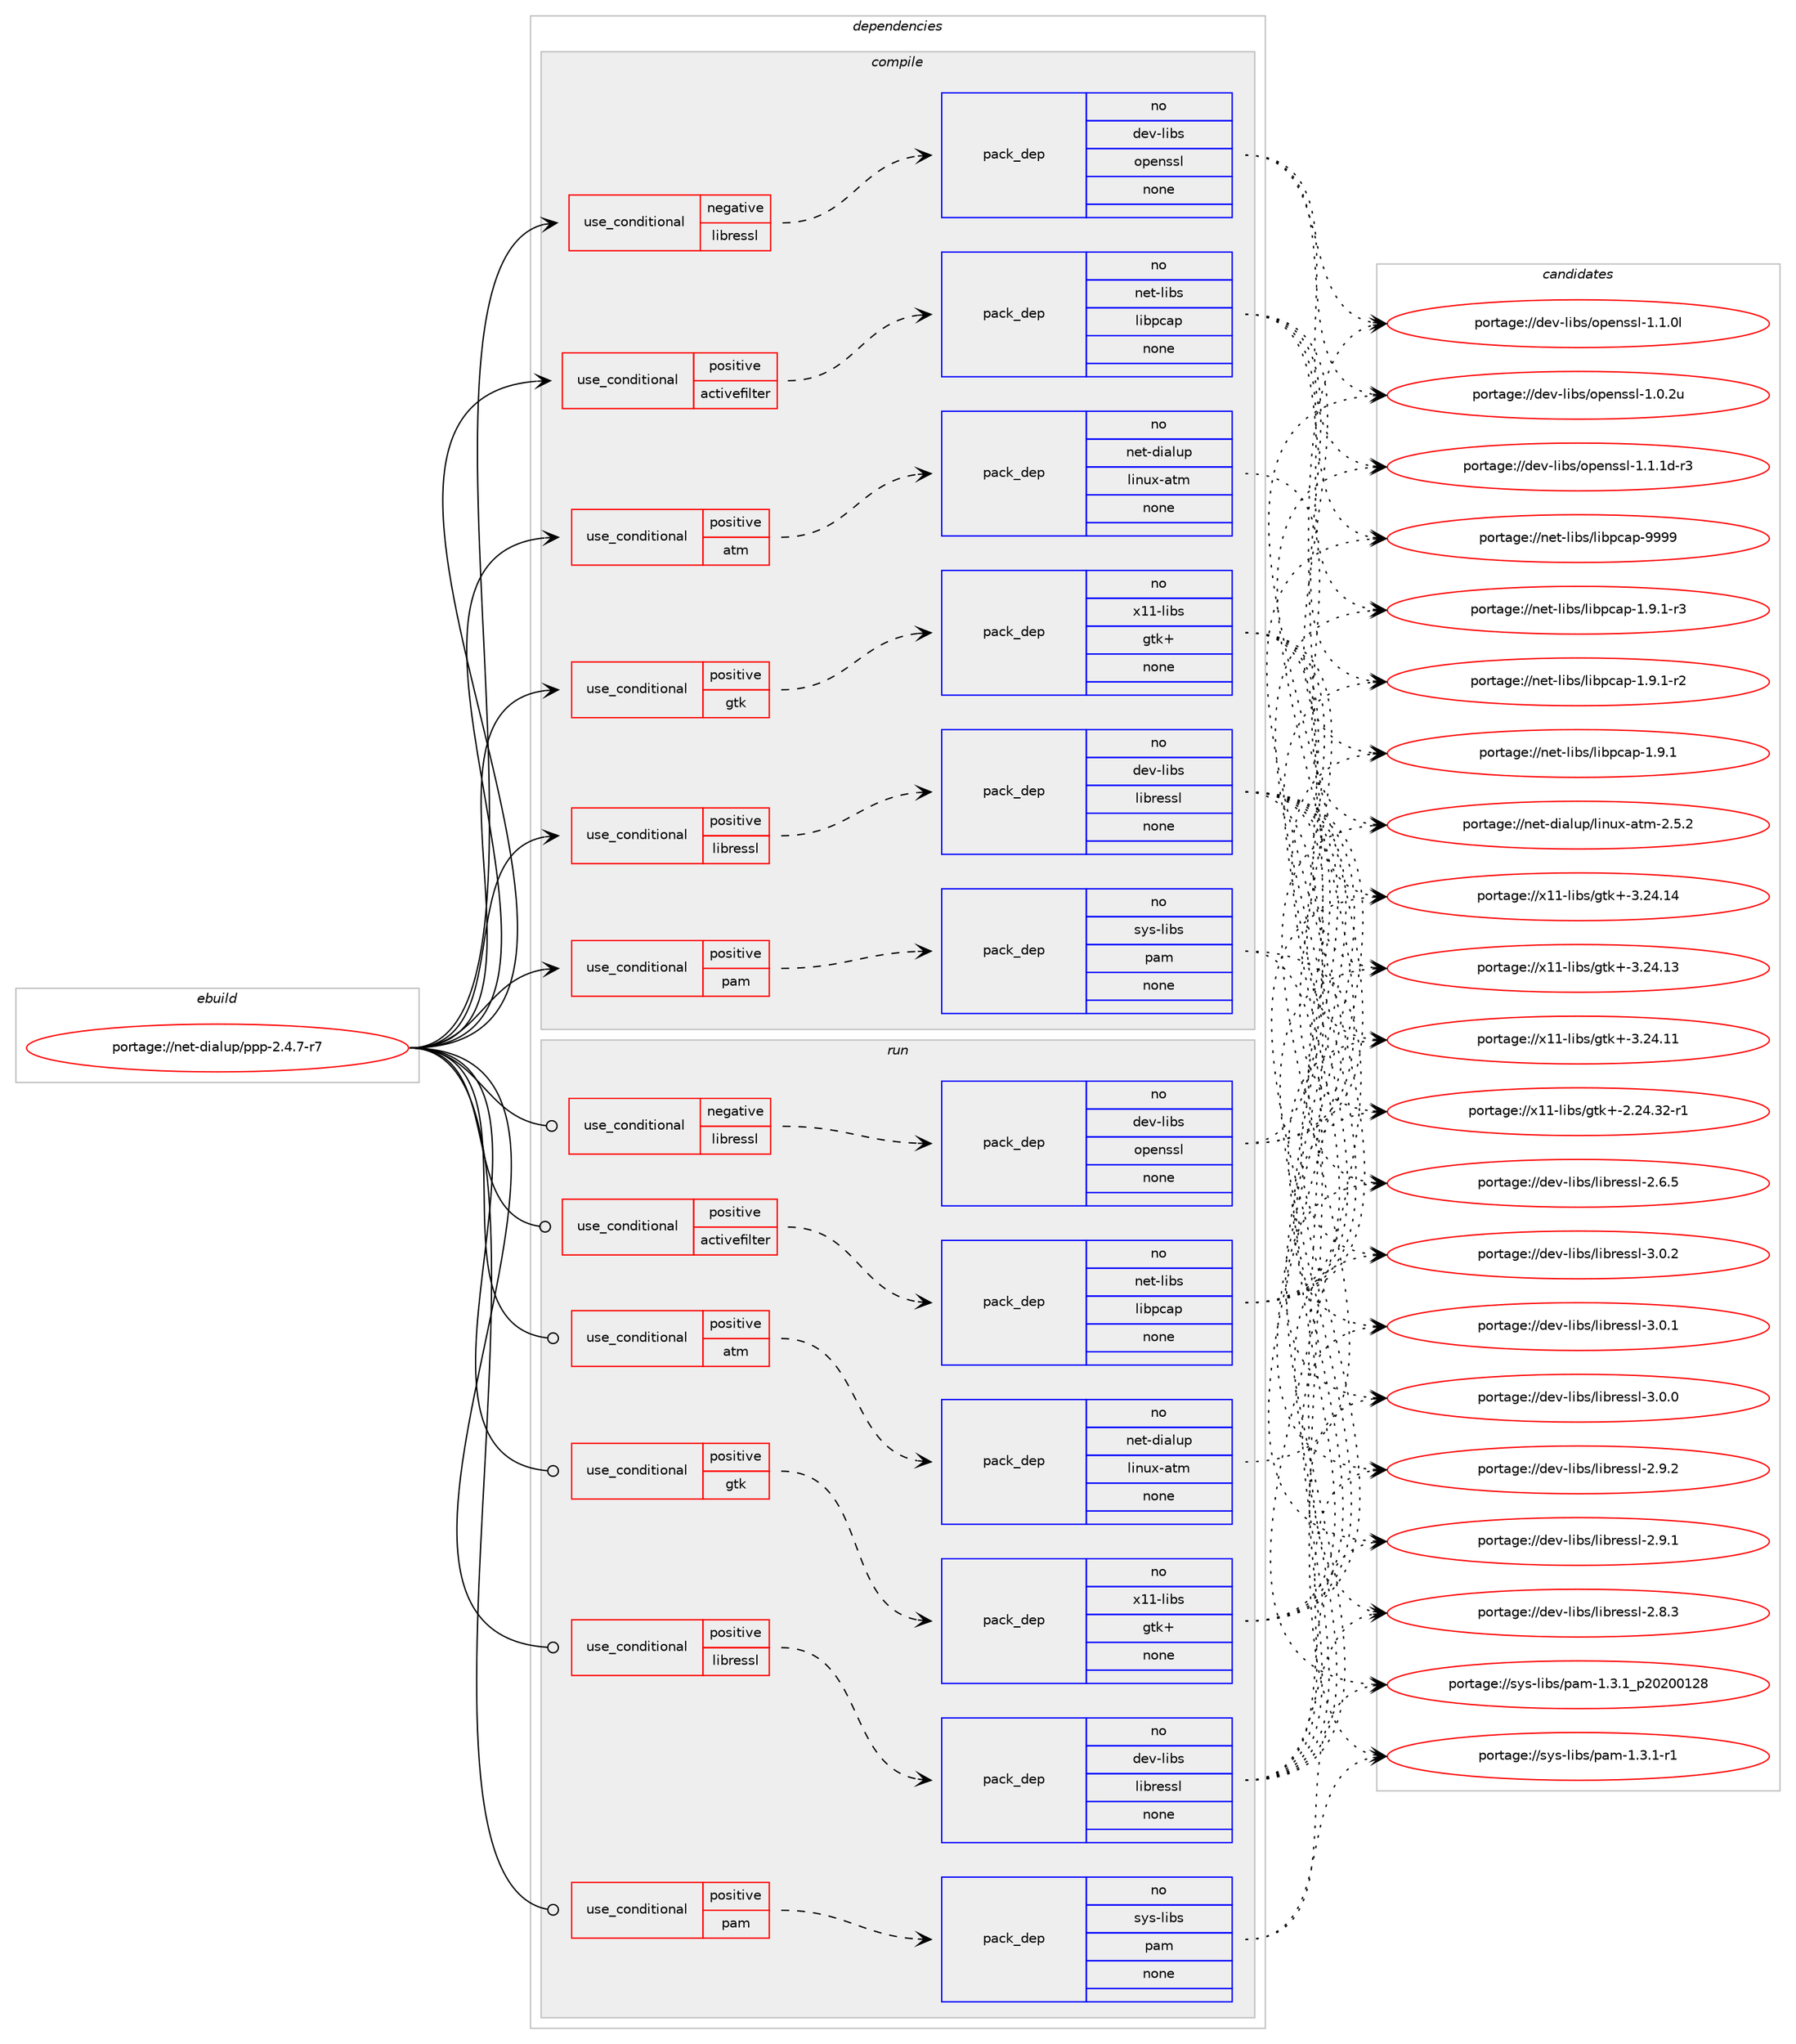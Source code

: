 digraph prolog {

# *************
# Graph options
# *************

newrank=true;
concentrate=true;
compound=true;
graph [rankdir=LR,fontname=Helvetica,fontsize=10,ranksep=1.5];#, ranksep=2.5, nodesep=0.2];
edge  [arrowhead=vee];
node  [fontname=Helvetica,fontsize=10];

# **********
# The ebuild
# **********

subgraph cluster_leftcol {
color=gray;
rank=same;
label=<<i>ebuild</i>>;
id [label="portage://net-dialup/ppp-2.4.7-r7", color=red, width=4, href="../net-dialup/ppp-2.4.7-r7.svg"];
}

# ****************
# The dependencies
# ****************

subgraph cluster_midcol {
color=gray;
label=<<i>dependencies</i>>;
subgraph cluster_compile {
fillcolor="#eeeeee";
style=filled;
label=<<i>compile</i>>;
subgraph cond30125 {
dependency136849 [label=<<TABLE BORDER="0" CELLBORDER="1" CELLSPACING="0" CELLPADDING="4"><TR><TD ROWSPAN="3" CELLPADDING="10">use_conditional</TD></TR><TR><TD>negative</TD></TR><TR><TD>libressl</TD></TR></TABLE>>, shape=none, color=red];
subgraph pack104405 {
dependency136850 [label=<<TABLE BORDER="0" CELLBORDER="1" CELLSPACING="0" CELLPADDING="4" WIDTH="220"><TR><TD ROWSPAN="6" CELLPADDING="30">pack_dep</TD></TR><TR><TD WIDTH="110">no</TD></TR><TR><TD>dev-libs</TD></TR><TR><TD>openssl</TD></TR><TR><TD>none</TD></TR><TR><TD></TD></TR></TABLE>>, shape=none, color=blue];
}
dependency136849:e -> dependency136850:w [weight=20,style="dashed",arrowhead="vee"];
}
id:e -> dependency136849:w [weight=20,style="solid",arrowhead="vee"];
subgraph cond30126 {
dependency136851 [label=<<TABLE BORDER="0" CELLBORDER="1" CELLSPACING="0" CELLPADDING="4"><TR><TD ROWSPAN="3" CELLPADDING="10">use_conditional</TD></TR><TR><TD>positive</TD></TR><TR><TD>activefilter</TD></TR></TABLE>>, shape=none, color=red];
subgraph pack104406 {
dependency136852 [label=<<TABLE BORDER="0" CELLBORDER="1" CELLSPACING="0" CELLPADDING="4" WIDTH="220"><TR><TD ROWSPAN="6" CELLPADDING="30">pack_dep</TD></TR><TR><TD WIDTH="110">no</TD></TR><TR><TD>net-libs</TD></TR><TR><TD>libpcap</TD></TR><TR><TD>none</TD></TR><TR><TD></TD></TR></TABLE>>, shape=none, color=blue];
}
dependency136851:e -> dependency136852:w [weight=20,style="dashed",arrowhead="vee"];
}
id:e -> dependency136851:w [weight=20,style="solid",arrowhead="vee"];
subgraph cond30127 {
dependency136853 [label=<<TABLE BORDER="0" CELLBORDER="1" CELLSPACING="0" CELLPADDING="4"><TR><TD ROWSPAN="3" CELLPADDING="10">use_conditional</TD></TR><TR><TD>positive</TD></TR><TR><TD>atm</TD></TR></TABLE>>, shape=none, color=red];
subgraph pack104407 {
dependency136854 [label=<<TABLE BORDER="0" CELLBORDER="1" CELLSPACING="0" CELLPADDING="4" WIDTH="220"><TR><TD ROWSPAN="6" CELLPADDING="30">pack_dep</TD></TR><TR><TD WIDTH="110">no</TD></TR><TR><TD>net-dialup</TD></TR><TR><TD>linux-atm</TD></TR><TR><TD>none</TD></TR><TR><TD></TD></TR></TABLE>>, shape=none, color=blue];
}
dependency136853:e -> dependency136854:w [weight=20,style="dashed",arrowhead="vee"];
}
id:e -> dependency136853:w [weight=20,style="solid",arrowhead="vee"];
subgraph cond30128 {
dependency136855 [label=<<TABLE BORDER="0" CELLBORDER="1" CELLSPACING="0" CELLPADDING="4"><TR><TD ROWSPAN="3" CELLPADDING="10">use_conditional</TD></TR><TR><TD>positive</TD></TR><TR><TD>gtk</TD></TR></TABLE>>, shape=none, color=red];
subgraph pack104408 {
dependency136856 [label=<<TABLE BORDER="0" CELLBORDER="1" CELLSPACING="0" CELLPADDING="4" WIDTH="220"><TR><TD ROWSPAN="6" CELLPADDING="30">pack_dep</TD></TR><TR><TD WIDTH="110">no</TD></TR><TR><TD>x11-libs</TD></TR><TR><TD>gtk+</TD></TR><TR><TD>none</TD></TR><TR><TD></TD></TR></TABLE>>, shape=none, color=blue];
}
dependency136855:e -> dependency136856:w [weight=20,style="dashed",arrowhead="vee"];
}
id:e -> dependency136855:w [weight=20,style="solid",arrowhead="vee"];
subgraph cond30129 {
dependency136857 [label=<<TABLE BORDER="0" CELLBORDER="1" CELLSPACING="0" CELLPADDING="4"><TR><TD ROWSPAN="3" CELLPADDING="10">use_conditional</TD></TR><TR><TD>positive</TD></TR><TR><TD>libressl</TD></TR></TABLE>>, shape=none, color=red];
subgraph pack104409 {
dependency136858 [label=<<TABLE BORDER="0" CELLBORDER="1" CELLSPACING="0" CELLPADDING="4" WIDTH="220"><TR><TD ROWSPAN="6" CELLPADDING="30">pack_dep</TD></TR><TR><TD WIDTH="110">no</TD></TR><TR><TD>dev-libs</TD></TR><TR><TD>libressl</TD></TR><TR><TD>none</TD></TR><TR><TD></TD></TR></TABLE>>, shape=none, color=blue];
}
dependency136857:e -> dependency136858:w [weight=20,style="dashed",arrowhead="vee"];
}
id:e -> dependency136857:w [weight=20,style="solid",arrowhead="vee"];
subgraph cond30130 {
dependency136859 [label=<<TABLE BORDER="0" CELLBORDER="1" CELLSPACING="0" CELLPADDING="4"><TR><TD ROWSPAN="3" CELLPADDING="10">use_conditional</TD></TR><TR><TD>positive</TD></TR><TR><TD>pam</TD></TR></TABLE>>, shape=none, color=red];
subgraph pack104410 {
dependency136860 [label=<<TABLE BORDER="0" CELLBORDER="1" CELLSPACING="0" CELLPADDING="4" WIDTH="220"><TR><TD ROWSPAN="6" CELLPADDING="30">pack_dep</TD></TR><TR><TD WIDTH="110">no</TD></TR><TR><TD>sys-libs</TD></TR><TR><TD>pam</TD></TR><TR><TD>none</TD></TR><TR><TD></TD></TR></TABLE>>, shape=none, color=blue];
}
dependency136859:e -> dependency136860:w [weight=20,style="dashed",arrowhead="vee"];
}
id:e -> dependency136859:w [weight=20,style="solid",arrowhead="vee"];
}
subgraph cluster_compileandrun {
fillcolor="#eeeeee";
style=filled;
label=<<i>compile and run</i>>;
}
subgraph cluster_run {
fillcolor="#eeeeee";
style=filled;
label=<<i>run</i>>;
subgraph cond30131 {
dependency136861 [label=<<TABLE BORDER="0" CELLBORDER="1" CELLSPACING="0" CELLPADDING="4"><TR><TD ROWSPAN="3" CELLPADDING="10">use_conditional</TD></TR><TR><TD>negative</TD></TR><TR><TD>libressl</TD></TR></TABLE>>, shape=none, color=red];
subgraph pack104411 {
dependency136862 [label=<<TABLE BORDER="0" CELLBORDER="1" CELLSPACING="0" CELLPADDING="4" WIDTH="220"><TR><TD ROWSPAN="6" CELLPADDING="30">pack_dep</TD></TR><TR><TD WIDTH="110">no</TD></TR><TR><TD>dev-libs</TD></TR><TR><TD>openssl</TD></TR><TR><TD>none</TD></TR><TR><TD></TD></TR></TABLE>>, shape=none, color=blue];
}
dependency136861:e -> dependency136862:w [weight=20,style="dashed",arrowhead="vee"];
}
id:e -> dependency136861:w [weight=20,style="solid",arrowhead="odot"];
subgraph cond30132 {
dependency136863 [label=<<TABLE BORDER="0" CELLBORDER="1" CELLSPACING="0" CELLPADDING="4"><TR><TD ROWSPAN="3" CELLPADDING="10">use_conditional</TD></TR><TR><TD>positive</TD></TR><TR><TD>activefilter</TD></TR></TABLE>>, shape=none, color=red];
subgraph pack104412 {
dependency136864 [label=<<TABLE BORDER="0" CELLBORDER="1" CELLSPACING="0" CELLPADDING="4" WIDTH="220"><TR><TD ROWSPAN="6" CELLPADDING="30">pack_dep</TD></TR><TR><TD WIDTH="110">no</TD></TR><TR><TD>net-libs</TD></TR><TR><TD>libpcap</TD></TR><TR><TD>none</TD></TR><TR><TD></TD></TR></TABLE>>, shape=none, color=blue];
}
dependency136863:e -> dependency136864:w [weight=20,style="dashed",arrowhead="vee"];
}
id:e -> dependency136863:w [weight=20,style="solid",arrowhead="odot"];
subgraph cond30133 {
dependency136865 [label=<<TABLE BORDER="0" CELLBORDER="1" CELLSPACING="0" CELLPADDING="4"><TR><TD ROWSPAN="3" CELLPADDING="10">use_conditional</TD></TR><TR><TD>positive</TD></TR><TR><TD>atm</TD></TR></TABLE>>, shape=none, color=red];
subgraph pack104413 {
dependency136866 [label=<<TABLE BORDER="0" CELLBORDER="1" CELLSPACING="0" CELLPADDING="4" WIDTH="220"><TR><TD ROWSPAN="6" CELLPADDING="30">pack_dep</TD></TR><TR><TD WIDTH="110">no</TD></TR><TR><TD>net-dialup</TD></TR><TR><TD>linux-atm</TD></TR><TR><TD>none</TD></TR><TR><TD></TD></TR></TABLE>>, shape=none, color=blue];
}
dependency136865:e -> dependency136866:w [weight=20,style="dashed",arrowhead="vee"];
}
id:e -> dependency136865:w [weight=20,style="solid",arrowhead="odot"];
subgraph cond30134 {
dependency136867 [label=<<TABLE BORDER="0" CELLBORDER="1" CELLSPACING="0" CELLPADDING="4"><TR><TD ROWSPAN="3" CELLPADDING="10">use_conditional</TD></TR><TR><TD>positive</TD></TR><TR><TD>gtk</TD></TR></TABLE>>, shape=none, color=red];
subgraph pack104414 {
dependency136868 [label=<<TABLE BORDER="0" CELLBORDER="1" CELLSPACING="0" CELLPADDING="4" WIDTH="220"><TR><TD ROWSPAN="6" CELLPADDING="30">pack_dep</TD></TR><TR><TD WIDTH="110">no</TD></TR><TR><TD>x11-libs</TD></TR><TR><TD>gtk+</TD></TR><TR><TD>none</TD></TR><TR><TD></TD></TR></TABLE>>, shape=none, color=blue];
}
dependency136867:e -> dependency136868:w [weight=20,style="dashed",arrowhead="vee"];
}
id:e -> dependency136867:w [weight=20,style="solid",arrowhead="odot"];
subgraph cond30135 {
dependency136869 [label=<<TABLE BORDER="0" CELLBORDER="1" CELLSPACING="0" CELLPADDING="4"><TR><TD ROWSPAN="3" CELLPADDING="10">use_conditional</TD></TR><TR><TD>positive</TD></TR><TR><TD>libressl</TD></TR></TABLE>>, shape=none, color=red];
subgraph pack104415 {
dependency136870 [label=<<TABLE BORDER="0" CELLBORDER="1" CELLSPACING="0" CELLPADDING="4" WIDTH="220"><TR><TD ROWSPAN="6" CELLPADDING="30">pack_dep</TD></TR><TR><TD WIDTH="110">no</TD></TR><TR><TD>dev-libs</TD></TR><TR><TD>libressl</TD></TR><TR><TD>none</TD></TR><TR><TD></TD></TR></TABLE>>, shape=none, color=blue];
}
dependency136869:e -> dependency136870:w [weight=20,style="dashed",arrowhead="vee"];
}
id:e -> dependency136869:w [weight=20,style="solid",arrowhead="odot"];
subgraph cond30136 {
dependency136871 [label=<<TABLE BORDER="0" CELLBORDER="1" CELLSPACING="0" CELLPADDING="4"><TR><TD ROWSPAN="3" CELLPADDING="10">use_conditional</TD></TR><TR><TD>positive</TD></TR><TR><TD>pam</TD></TR></TABLE>>, shape=none, color=red];
subgraph pack104416 {
dependency136872 [label=<<TABLE BORDER="0" CELLBORDER="1" CELLSPACING="0" CELLPADDING="4" WIDTH="220"><TR><TD ROWSPAN="6" CELLPADDING="30">pack_dep</TD></TR><TR><TD WIDTH="110">no</TD></TR><TR><TD>sys-libs</TD></TR><TR><TD>pam</TD></TR><TR><TD>none</TD></TR><TR><TD></TD></TR></TABLE>>, shape=none, color=blue];
}
dependency136871:e -> dependency136872:w [weight=20,style="dashed",arrowhead="vee"];
}
id:e -> dependency136871:w [weight=20,style="solid",arrowhead="odot"];
}
}

# **************
# The candidates
# **************

subgraph cluster_choices {
rank=same;
color=gray;
label=<<i>candidates</i>>;

subgraph choice104405 {
color=black;
nodesep=1;
choice1001011184510810598115471111121011101151151084549464946491004511451 [label="portage://dev-libs/openssl-1.1.1d-r3", color=red, width=4,href="../dev-libs/openssl-1.1.1d-r3.svg"];
choice100101118451081059811547111112101110115115108454946494648108 [label="portage://dev-libs/openssl-1.1.0l", color=red, width=4,href="../dev-libs/openssl-1.1.0l.svg"];
choice100101118451081059811547111112101110115115108454946484650117 [label="portage://dev-libs/openssl-1.0.2u", color=red, width=4,href="../dev-libs/openssl-1.0.2u.svg"];
dependency136850:e -> choice1001011184510810598115471111121011101151151084549464946491004511451:w [style=dotted,weight="100"];
dependency136850:e -> choice100101118451081059811547111112101110115115108454946494648108:w [style=dotted,weight="100"];
dependency136850:e -> choice100101118451081059811547111112101110115115108454946484650117:w [style=dotted,weight="100"];
}
subgraph choice104406 {
color=black;
nodesep=1;
choice1101011164510810598115471081059811299971124557575757 [label="portage://net-libs/libpcap-9999", color=red, width=4,href="../net-libs/libpcap-9999.svg"];
choice1101011164510810598115471081059811299971124549465746494511451 [label="portage://net-libs/libpcap-1.9.1-r3", color=red, width=4,href="../net-libs/libpcap-1.9.1-r3.svg"];
choice1101011164510810598115471081059811299971124549465746494511450 [label="portage://net-libs/libpcap-1.9.1-r2", color=red, width=4,href="../net-libs/libpcap-1.9.1-r2.svg"];
choice110101116451081059811547108105981129997112454946574649 [label="portage://net-libs/libpcap-1.9.1", color=red, width=4,href="../net-libs/libpcap-1.9.1.svg"];
dependency136852:e -> choice1101011164510810598115471081059811299971124557575757:w [style=dotted,weight="100"];
dependency136852:e -> choice1101011164510810598115471081059811299971124549465746494511451:w [style=dotted,weight="100"];
dependency136852:e -> choice1101011164510810598115471081059811299971124549465746494511450:w [style=dotted,weight="100"];
dependency136852:e -> choice110101116451081059811547108105981129997112454946574649:w [style=dotted,weight="100"];
}
subgraph choice104407 {
color=black;
nodesep=1;
choice1101011164510010597108117112471081051101171204597116109455046534650 [label="portage://net-dialup/linux-atm-2.5.2", color=red, width=4,href="../net-dialup/linux-atm-2.5.2.svg"];
dependency136854:e -> choice1101011164510010597108117112471081051101171204597116109455046534650:w [style=dotted,weight="100"];
}
subgraph choice104408 {
color=black;
nodesep=1;
choice1204949451081059811547103116107434551465052464952 [label="portage://x11-libs/gtk+-3.24.14", color=red, width=4,href="../x11-libs/gtk+-3.24.14.svg"];
choice1204949451081059811547103116107434551465052464951 [label="portage://x11-libs/gtk+-3.24.13", color=red, width=4,href="../x11-libs/gtk+-3.24.13.svg"];
choice1204949451081059811547103116107434551465052464949 [label="portage://x11-libs/gtk+-3.24.11", color=red, width=4,href="../x11-libs/gtk+-3.24.11.svg"];
choice12049494510810598115471031161074345504650524651504511449 [label="portage://x11-libs/gtk+-2.24.32-r1", color=red, width=4,href="../x11-libs/gtk+-2.24.32-r1.svg"];
dependency136856:e -> choice1204949451081059811547103116107434551465052464952:w [style=dotted,weight="100"];
dependency136856:e -> choice1204949451081059811547103116107434551465052464951:w [style=dotted,weight="100"];
dependency136856:e -> choice1204949451081059811547103116107434551465052464949:w [style=dotted,weight="100"];
dependency136856:e -> choice12049494510810598115471031161074345504650524651504511449:w [style=dotted,weight="100"];
}
subgraph choice104409 {
color=black;
nodesep=1;
choice10010111845108105981154710810598114101115115108455146484650 [label="portage://dev-libs/libressl-3.0.2", color=red, width=4,href="../dev-libs/libressl-3.0.2.svg"];
choice10010111845108105981154710810598114101115115108455146484649 [label="portage://dev-libs/libressl-3.0.1", color=red, width=4,href="../dev-libs/libressl-3.0.1.svg"];
choice10010111845108105981154710810598114101115115108455146484648 [label="portage://dev-libs/libressl-3.0.0", color=red, width=4,href="../dev-libs/libressl-3.0.0.svg"];
choice10010111845108105981154710810598114101115115108455046574650 [label="portage://dev-libs/libressl-2.9.2", color=red, width=4,href="../dev-libs/libressl-2.9.2.svg"];
choice10010111845108105981154710810598114101115115108455046574649 [label="portage://dev-libs/libressl-2.9.1", color=red, width=4,href="../dev-libs/libressl-2.9.1.svg"];
choice10010111845108105981154710810598114101115115108455046564651 [label="portage://dev-libs/libressl-2.8.3", color=red, width=4,href="../dev-libs/libressl-2.8.3.svg"];
choice10010111845108105981154710810598114101115115108455046544653 [label="portage://dev-libs/libressl-2.6.5", color=red, width=4,href="../dev-libs/libressl-2.6.5.svg"];
dependency136858:e -> choice10010111845108105981154710810598114101115115108455146484650:w [style=dotted,weight="100"];
dependency136858:e -> choice10010111845108105981154710810598114101115115108455146484649:w [style=dotted,weight="100"];
dependency136858:e -> choice10010111845108105981154710810598114101115115108455146484648:w [style=dotted,weight="100"];
dependency136858:e -> choice10010111845108105981154710810598114101115115108455046574650:w [style=dotted,weight="100"];
dependency136858:e -> choice10010111845108105981154710810598114101115115108455046574649:w [style=dotted,weight="100"];
dependency136858:e -> choice10010111845108105981154710810598114101115115108455046564651:w [style=dotted,weight="100"];
dependency136858:e -> choice10010111845108105981154710810598114101115115108455046544653:w [style=dotted,weight="100"];
}
subgraph choice104410 {
color=black;
nodesep=1;
choice11512111545108105981154711297109454946514649951125048504848495056 [label="portage://sys-libs/pam-1.3.1_p20200128", color=red, width=4,href="../sys-libs/pam-1.3.1_p20200128.svg"];
choice115121115451081059811547112971094549465146494511449 [label="portage://sys-libs/pam-1.3.1-r1", color=red, width=4,href="../sys-libs/pam-1.3.1-r1.svg"];
dependency136860:e -> choice11512111545108105981154711297109454946514649951125048504848495056:w [style=dotted,weight="100"];
dependency136860:e -> choice115121115451081059811547112971094549465146494511449:w [style=dotted,weight="100"];
}
subgraph choice104411 {
color=black;
nodesep=1;
choice1001011184510810598115471111121011101151151084549464946491004511451 [label="portage://dev-libs/openssl-1.1.1d-r3", color=red, width=4,href="../dev-libs/openssl-1.1.1d-r3.svg"];
choice100101118451081059811547111112101110115115108454946494648108 [label="portage://dev-libs/openssl-1.1.0l", color=red, width=4,href="../dev-libs/openssl-1.1.0l.svg"];
choice100101118451081059811547111112101110115115108454946484650117 [label="portage://dev-libs/openssl-1.0.2u", color=red, width=4,href="../dev-libs/openssl-1.0.2u.svg"];
dependency136862:e -> choice1001011184510810598115471111121011101151151084549464946491004511451:w [style=dotted,weight="100"];
dependency136862:e -> choice100101118451081059811547111112101110115115108454946494648108:w [style=dotted,weight="100"];
dependency136862:e -> choice100101118451081059811547111112101110115115108454946484650117:w [style=dotted,weight="100"];
}
subgraph choice104412 {
color=black;
nodesep=1;
choice1101011164510810598115471081059811299971124557575757 [label="portage://net-libs/libpcap-9999", color=red, width=4,href="../net-libs/libpcap-9999.svg"];
choice1101011164510810598115471081059811299971124549465746494511451 [label="portage://net-libs/libpcap-1.9.1-r3", color=red, width=4,href="../net-libs/libpcap-1.9.1-r3.svg"];
choice1101011164510810598115471081059811299971124549465746494511450 [label="portage://net-libs/libpcap-1.9.1-r2", color=red, width=4,href="../net-libs/libpcap-1.9.1-r2.svg"];
choice110101116451081059811547108105981129997112454946574649 [label="portage://net-libs/libpcap-1.9.1", color=red, width=4,href="../net-libs/libpcap-1.9.1.svg"];
dependency136864:e -> choice1101011164510810598115471081059811299971124557575757:w [style=dotted,weight="100"];
dependency136864:e -> choice1101011164510810598115471081059811299971124549465746494511451:w [style=dotted,weight="100"];
dependency136864:e -> choice1101011164510810598115471081059811299971124549465746494511450:w [style=dotted,weight="100"];
dependency136864:e -> choice110101116451081059811547108105981129997112454946574649:w [style=dotted,weight="100"];
}
subgraph choice104413 {
color=black;
nodesep=1;
choice1101011164510010597108117112471081051101171204597116109455046534650 [label="portage://net-dialup/linux-atm-2.5.2", color=red, width=4,href="../net-dialup/linux-atm-2.5.2.svg"];
dependency136866:e -> choice1101011164510010597108117112471081051101171204597116109455046534650:w [style=dotted,weight="100"];
}
subgraph choice104414 {
color=black;
nodesep=1;
choice1204949451081059811547103116107434551465052464952 [label="portage://x11-libs/gtk+-3.24.14", color=red, width=4,href="../x11-libs/gtk+-3.24.14.svg"];
choice1204949451081059811547103116107434551465052464951 [label="portage://x11-libs/gtk+-3.24.13", color=red, width=4,href="../x11-libs/gtk+-3.24.13.svg"];
choice1204949451081059811547103116107434551465052464949 [label="portage://x11-libs/gtk+-3.24.11", color=red, width=4,href="../x11-libs/gtk+-3.24.11.svg"];
choice12049494510810598115471031161074345504650524651504511449 [label="portage://x11-libs/gtk+-2.24.32-r1", color=red, width=4,href="../x11-libs/gtk+-2.24.32-r1.svg"];
dependency136868:e -> choice1204949451081059811547103116107434551465052464952:w [style=dotted,weight="100"];
dependency136868:e -> choice1204949451081059811547103116107434551465052464951:w [style=dotted,weight="100"];
dependency136868:e -> choice1204949451081059811547103116107434551465052464949:w [style=dotted,weight="100"];
dependency136868:e -> choice12049494510810598115471031161074345504650524651504511449:w [style=dotted,weight="100"];
}
subgraph choice104415 {
color=black;
nodesep=1;
choice10010111845108105981154710810598114101115115108455146484650 [label="portage://dev-libs/libressl-3.0.2", color=red, width=4,href="../dev-libs/libressl-3.0.2.svg"];
choice10010111845108105981154710810598114101115115108455146484649 [label="portage://dev-libs/libressl-3.0.1", color=red, width=4,href="../dev-libs/libressl-3.0.1.svg"];
choice10010111845108105981154710810598114101115115108455146484648 [label="portage://dev-libs/libressl-3.0.0", color=red, width=4,href="../dev-libs/libressl-3.0.0.svg"];
choice10010111845108105981154710810598114101115115108455046574650 [label="portage://dev-libs/libressl-2.9.2", color=red, width=4,href="../dev-libs/libressl-2.9.2.svg"];
choice10010111845108105981154710810598114101115115108455046574649 [label="portage://dev-libs/libressl-2.9.1", color=red, width=4,href="../dev-libs/libressl-2.9.1.svg"];
choice10010111845108105981154710810598114101115115108455046564651 [label="portage://dev-libs/libressl-2.8.3", color=red, width=4,href="../dev-libs/libressl-2.8.3.svg"];
choice10010111845108105981154710810598114101115115108455046544653 [label="portage://dev-libs/libressl-2.6.5", color=red, width=4,href="../dev-libs/libressl-2.6.5.svg"];
dependency136870:e -> choice10010111845108105981154710810598114101115115108455146484650:w [style=dotted,weight="100"];
dependency136870:e -> choice10010111845108105981154710810598114101115115108455146484649:w [style=dotted,weight="100"];
dependency136870:e -> choice10010111845108105981154710810598114101115115108455146484648:w [style=dotted,weight="100"];
dependency136870:e -> choice10010111845108105981154710810598114101115115108455046574650:w [style=dotted,weight="100"];
dependency136870:e -> choice10010111845108105981154710810598114101115115108455046574649:w [style=dotted,weight="100"];
dependency136870:e -> choice10010111845108105981154710810598114101115115108455046564651:w [style=dotted,weight="100"];
dependency136870:e -> choice10010111845108105981154710810598114101115115108455046544653:w [style=dotted,weight="100"];
}
subgraph choice104416 {
color=black;
nodesep=1;
choice11512111545108105981154711297109454946514649951125048504848495056 [label="portage://sys-libs/pam-1.3.1_p20200128", color=red, width=4,href="../sys-libs/pam-1.3.1_p20200128.svg"];
choice115121115451081059811547112971094549465146494511449 [label="portage://sys-libs/pam-1.3.1-r1", color=red, width=4,href="../sys-libs/pam-1.3.1-r1.svg"];
dependency136872:e -> choice11512111545108105981154711297109454946514649951125048504848495056:w [style=dotted,weight="100"];
dependency136872:e -> choice115121115451081059811547112971094549465146494511449:w [style=dotted,weight="100"];
}
}

}
